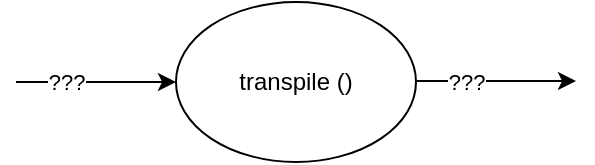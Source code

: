 <mxfile version="14.6.13" type="device" pages="8"><diagram id="Gy4qQUlrS6njtd91zSGY" name="function in dynamic language"><mxGraphModel dx="678" dy="665" grid="1" gridSize="10" guides="1" tooltips="1" connect="1" arrows="1" fold="1" page="1" pageScale="1" pageWidth="1100" pageHeight="850" math="0" shadow="0"><root><mxCell id="0"/><mxCell id="1" parent="0"/><mxCell id="Gx6GIL2h9G1c_L_ldE-8-1" value="transpile ()" style="ellipse;whiteSpace=wrap;html=1;" vertex="1" parent="1"><mxGeometry x="360" y="160" width="120" height="80" as="geometry"/></mxCell><mxCell id="Gx6GIL2h9G1c_L_ldE-8-2" value="" style="endArrow=classic;html=1;entryX=0;entryY=0.5;entryDx=0;entryDy=0;" edge="1" parent="1" target="Gx6GIL2h9G1c_L_ldE-8-1"><mxGeometry width="50" height="50" relative="1" as="geometry"><mxPoint x="280" y="200" as="sourcePoint"/><mxPoint x="570" y="380" as="targetPoint"/></mxGeometry></mxCell><mxCell id="Gx6GIL2h9G1c_L_ldE-8-3" value="???" style="edgeLabel;html=1;align=center;verticalAlign=middle;resizable=0;points=[];" vertex="1" connectable="0" parent="Gx6GIL2h9G1c_L_ldE-8-2"><mxGeometry x="-0.375" relative="1" as="geometry"><mxPoint as="offset"/></mxGeometry></mxCell><mxCell id="Gx6GIL2h9G1c_L_ldE-8-4" value="" style="endArrow=classic;html=1;entryX=0;entryY=0.5;entryDx=0;entryDy=0;" edge="1" parent="1"><mxGeometry width="50" height="50" relative="1" as="geometry"><mxPoint x="480" y="199.5" as="sourcePoint"/><mxPoint x="560" y="199.5" as="targetPoint"/></mxGeometry></mxCell><mxCell id="Gx6GIL2h9G1c_L_ldE-8-5" value="???" style="edgeLabel;html=1;align=center;verticalAlign=middle;resizable=0;points=[];" vertex="1" connectable="0" parent="Gx6GIL2h9G1c_L_ldE-8-4"><mxGeometry x="-0.375" relative="1" as="geometry"><mxPoint as="offset"/></mxGeometry></mxCell></root></mxGraphModel></diagram><diagram id="jAJsabFCNKqQKl7NZL8R" name="website"><mxGraphModel dx="678" dy="665" grid="1" gridSize="10" guides="1" tooltips="1" connect="1" arrows="1" fold="1" page="1" pageScale="1" pageWidth="1100" pageHeight="850" math="0" shadow="0"><root><mxCell id="gks5ILyF3b48MRqZcwQG-0"/><mxCell id="gks5ILyF3b48MRqZcwQG-1" parent="gks5ILyF3b48MRqZcwQG-0"/><mxCell id="FkCYA9fXx-JmsQBzTOda-6" value="" style="rounded=1;whiteSpace=wrap;html=1;" vertex="1" parent="gks5ILyF3b48MRqZcwQG-1"><mxGeometry x="210" y="120" width="290" height="160" as="geometry"/></mxCell><mxCell id="FkCYA9fXx-JmsQBzTOda-0" value="transpile ()" style="ellipse;whiteSpace=wrap;html=1;" vertex="1" parent="gks5ILyF3b48MRqZcwQG-1"><mxGeometry x="360" y="160" width="120" height="80" as="geometry"/></mxCell><mxCell id="FkCYA9fXx-JmsQBzTOda-1" value="" style="endArrow=classic;html=1;entryX=0;entryY=0.5;entryDx=0;entryDy=0;" edge="1" parent="gks5ILyF3b48MRqZcwQG-1" target="FkCYA9fXx-JmsQBzTOda-5"><mxGeometry width="50" height="50" relative="1" as="geometry"><mxPoint x="120" y="200" as="sourcePoint"/><mxPoint x="570" y="380" as="targetPoint"/></mxGeometry></mxCell><mxCell id="FkCYA9fXx-JmsQBzTOda-2" value="???" style="edgeLabel;html=1;align=center;verticalAlign=middle;resizable=0;points=[];" vertex="1" connectable="0" parent="FkCYA9fXx-JmsQBzTOda-1"><mxGeometry x="-0.375" relative="1" as="geometry"><mxPoint as="offset"/></mxGeometry></mxCell><mxCell id="FkCYA9fXx-JmsQBzTOda-3" value="" style="endArrow=classic;html=1;entryX=0;entryY=0.5;entryDx=0;entryDy=0;" edge="1" parent="gks5ILyF3b48MRqZcwQG-1"><mxGeometry width="50" height="50" relative="1" as="geometry"><mxPoint x="480" y="199.5" as="sourcePoint"/><mxPoint x="560" y="199.5" as="targetPoint"/></mxGeometry></mxCell><mxCell id="FkCYA9fXx-JmsQBzTOda-4" value="???" style="edgeLabel;html=1;align=center;verticalAlign=middle;resizable=0;points=[];" vertex="1" connectable="0" parent="FkCYA9fXx-JmsQBzTOda-3"><mxGeometry x="-0.375" relative="1" as="geometry"><mxPoint as="offset"/></mxGeometry></mxCell><mxCell id="FkCYA9fXx-JmsQBzTOda-7" style="edgeStyle=orthogonalEdgeStyle;rounded=0;orthogonalLoop=1;jettySize=auto;html=1;exitX=1;exitY=0.5;exitDx=0;exitDy=0;entryX=0;entryY=0.5;entryDx=0;entryDy=0;" edge="1" parent="gks5ILyF3b48MRqZcwQG-1" source="FkCYA9fXx-JmsQBzTOda-5" target="FkCYA9fXx-JmsQBzTOda-0"><mxGeometry relative="1" as="geometry"/></mxCell><mxCell id="FkCYA9fXx-JmsQBzTOda-5" value="input validation" style="ellipse;whiteSpace=wrap;html=1;" vertex="1" parent="gks5ILyF3b48MRqZcwQG-1"><mxGeometry x="240" y="165" width="90" height="70" as="geometry"/></mxCell></root></mxGraphModel></diagram><diagram name="IO validation" id="05RRgCl8jGI6WRIp9X49"><mxGraphModel dx="678" dy="665" grid="1" gridSize="10" guides="1" tooltips="1" connect="1" arrows="1" fold="1" page="1" pageScale="1" pageWidth="1100" pageHeight="850" math="0" shadow="0"><root><mxCell id="-noTQrTtWduI7vZAZshH-0"/><mxCell id="-noTQrTtWduI7vZAZshH-1" parent="-noTQrTtWduI7vZAZshH-0"/><mxCell id="-noTQrTtWduI7vZAZshH-2" value="" style="rounded=1;whiteSpace=wrap;html=1;" vertex="1" parent="-noTQrTtWduI7vZAZshH-1"><mxGeometry x="210" y="120" width="440" height="160" as="geometry"/></mxCell><mxCell id="-noTQrTtWduI7vZAZshH-11" style="edgeStyle=orthogonalEdgeStyle;rounded=0;orthogonalLoop=1;jettySize=auto;html=1;exitX=1;exitY=0.5;exitDx=0;exitDy=0;entryX=0;entryY=0.5;entryDx=0;entryDy=0;" edge="1" parent="-noTQrTtWduI7vZAZshH-1" source="-noTQrTtWduI7vZAZshH-3" target="-noTQrTtWduI7vZAZshH-10"><mxGeometry relative="1" as="geometry"/></mxCell><mxCell id="-noTQrTtWduI7vZAZshH-12" value="???" style="edgeLabel;html=1;align=center;verticalAlign=middle;resizable=0;points=[];" vertex="1" connectable="0" parent="-noTQrTtWduI7vZAZshH-11"><mxGeometry x="-0.3" relative="1" as="geometry"><mxPoint as="offset"/></mxGeometry></mxCell><mxCell id="-noTQrTtWduI7vZAZshH-3" value="transpile ()" style="ellipse;whiteSpace=wrap;html=1;" vertex="1" parent="-noTQrTtWduI7vZAZshH-1"><mxGeometry x="360" y="160" width="120" height="80" as="geometry"/></mxCell><mxCell id="-noTQrTtWduI7vZAZshH-4" value="" style="endArrow=classic;html=1;entryX=0;entryY=0.5;entryDx=0;entryDy=0;" edge="1" parent="-noTQrTtWduI7vZAZshH-1" target="-noTQrTtWduI7vZAZshH-9"><mxGeometry width="50" height="50" relative="1" as="geometry"><mxPoint x="120" y="200" as="sourcePoint"/><mxPoint x="570" y="380" as="targetPoint"/></mxGeometry></mxCell><mxCell id="-noTQrTtWduI7vZAZshH-5" value="???" style="edgeLabel;html=1;align=center;verticalAlign=middle;resizable=0;points=[];" vertex="1" connectable="0" parent="-noTQrTtWduI7vZAZshH-4"><mxGeometry x="-0.375" relative="1" as="geometry"><mxPoint as="offset"/></mxGeometry></mxCell><mxCell id="-noTQrTtWduI7vZAZshH-6" value="" style="endArrow=classic;html=1;exitX=1;exitY=0.5;exitDx=0;exitDy=0;" edge="1" parent="-noTQrTtWduI7vZAZshH-1" source="-noTQrTtWduI7vZAZshH-10"><mxGeometry width="50" height="50" relative="1" as="geometry"><mxPoint x="480" y="199.5" as="sourcePoint"/><mxPoint x="800" y="200" as="targetPoint"/></mxGeometry></mxCell><mxCell id="-noTQrTtWduI7vZAZshH-8" style="edgeStyle=orthogonalEdgeStyle;rounded=0;orthogonalLoop=1;jettySize=auto;html=1;exitX=1;exitY=0.5;exitDx=0;exitDy=0;entryX=0;entryY=0.5;entryDx=0;entryDy=0;" edge="1" parent="-noTQrTtWduI7vZAZshH-1" source="-noTQrTtWduI7vZAZshH-9" target="-noTQrTtWduI7vZAZshH-3"><mxGeometry relative="1" as="geometry"/></mxCell><mxCell id="-noTQrTtWduI7vZAZshH-13" style="edgeStyle=orthogonalEdgeStyle;rounded=0;orthogonalLoop=1;jettySize=auto;html=1;exitX=0.5;exitY=1;exitDx=0;exitDy=0;" edge="1" parent="-noTQrTtWduI7vZAZshH-1" source="-noTQrTtWduI7vZAZshH-9"><mxGeometry relative="1" as="geometry"><mxPoint x="285" y="400" as="targetPoint"/></mxGeometry></mxCell><mxCell id="-noTQrTtWduI7vZAZshH-16" value="invalid input" style="edgeLabel;html=1;align=center;verticalAlign=middle;resizable=0;points=[];" vertex="1" connectable="0" parent="-noTQrTtWduI7vZAZshH-13"><mxGeometry x="0.345" y="-1" relative="1" as="geometry"><mxPoint as="offset"/></mxGeometry></mxCell><mxCell id="-noTQrTtWduI7vZAZshH-9" value="input validation" style="ellipse;whiteSpace=wrap;html=1;" vertex="1" parent="-noTQrTtWduI7vZAZshH-1"><mxGeometry x="240" y="165" width="90" height="70" as="geometry"/></mxCell><mxCell id="-noTQrTtWduI7vZAZshH-14" style="edgeStyle=orthogonalEdgeStyle;rounded=0;orthogonalLoop=1;jettySize=auto;html=1;exitX=0.5;exitY=1;exitDx=0;exitDy=0;" edge="1" parent="-noTQrTtWduI7vZAZshH-1" source="-noTQrTtWduI7vZAZshH-10"><mxGeometry relative="1" as="geometry"><mxPoint x="585" y="400" as="targetPoint"/></mxGeometry></mxCell><mxCell id="-noTQrTtWduI7vZAZshH-15" value="invalid output" style="edgeLabel;html=1;align=center;verticalAlign=middle;resizable=0;points=[];" vertex="1" connectable="0" parent="-noTQrTtWduI7vZAZshH-14"><mxGeometry x="0.246" relative="1" as="geometry"><mxPoint as="offset"/></mxGeometry></mxCell><mxCell id="-noTQrTtWduI7vZAZshH-10" value="output validation" style="ellipse;whiteSpace=wrap;html=1;" vertex="1" parent="-noTQrTtWduI7vZAZshH-1"><mxGeometry x="540" y="165" width="90" height="70" as="geometry"/></mxCell></root></mxGraphModel></diagram><diagram name="Type Checking Pipeline" id="Te3yCWNmUcEGWjuR-3iv"><mxGraphModel dx="678" dy="665" grid="1" gridSize="10" guides="1" tooltips="1" connect="1" arrows="1" fold="1" page="1" pageScale="1" pageWidth="1100" pageHeight="850" math="0" shadow="0"><root><mxCell id="C6jshLBwH_Y6ZLCdpaOw-0"/><mxCell id="C6jshLBwH_Y6ZLCdpaOw-1" parent="C6jshLBwH_Y6ZLCdpaOw-0"/><mxCell id="C6jshLBwH_Y6ZLCdpaOw-2" value="" style="rounded=1;whiteSpace=wrap;html=1;" vertex="1" parent="C6jshLBwH_Y6ZLCdpaOw-1"><mxGeometry x="180" y="120" width="170" height="160" as="geometry"/></mxCell><mxCell id="C6jshLBwH_Y6ZLCdpaOw-6" value="" style="endArrow=classic;html=1;entryX=0;entryY=0.5;entryDx=0;entryDy=0;" edge="1" parent="C6jshLBwH_Y6ZLCdpaOw-1" target="VPnn6_zTpvthEUjim8ez-0"><mxGeometry width="50" height="50" relative="1" as="geometry"><mxPoint x="110" y="200" as="sourcePoint"/><mxPoint x="560" y="380" as="targetPoint"/></mxGeometry></mxCell><mxCell id="C6jshLBwH_Y6ZLCdpaOw-7" value="???" style="edgeLabel;html=1;align=center;verticalAlign=middle;resizable=0;points=[];" vertex="1" connectable="0" parent="C6jshLBwH_Y6ZLCdpaOw-6"><mxGeometry x="-0.375" relative="1" as="geometry"><mxPoint as="offset"/></mxGeometry></mxCell><mxCell id="C6jshLBwH_Y6ZLCdpaOw-8" value="" style="endArrow=classic;html=1;exitX=1;exitY=0.5;exitDx=0;exitDy=0;" edge="1" parent="C6jshLBwH_Y6ZLCdpaOw-1" source="VPnn6_zTpvthEUjim8ez-28"><mxGeometry width="50" height="50" relative="1" as="geometry"><mxPoint x="600" y="199.5" as="sourcePoint"/><mxPoint x="960" y="200" as="targetPoint"/></mxGeometry></mxCell><mxCell id="C6jshLBwH_Y6ZLCdpaOw-10" style="edgeStyle=orthogonalEdgeStyle;rounded=0;orthogonalLoop=1;jettySize=auto;html=1;exitX=0.5;exitY=1;exitDx=0;exitDy=0;" edge="1" parent="C6jshLBwH_Y6ZLCdpaOw-1" source="VPnn6_zTpvthEUjim8ez-4"><mxGeometry relative="1" as="geometry"><mxPoint x="265" y="400" as="targetPoint"/></mxGeometry></mxCell><mxCell id="C6jshLBwH_Y6ZLCdpaOw-11" value="invalid input" style="edgeLabel;html=1;align=center;verticalAlign=middle;resizable=0;points=[];" vertex="1" connectable="0" parent="C6jshLBwH_Y6ZLCdpaOw-10"><mxGeometry x="0.345" y="-1" relative="1" as="geometry"><mxPoint x="1" y="-27" as="offset"/></mxGeometry></mxCell><mxCell id="VPnn6_zTpvthEUjim8ez-3" style="edgeStyle=orthogonalEdgeStyle;rounded=0;orthogonalLoop=1;jettySize=auto;html=1;exitX=1;exitY=0.5;exitDx=0;exitDy=0;entryX=0;entryY=0.5;entryDx=0;entryDy=0;fontSize=6;" edge="1" parent="C6jshLBwH_Y6ZLCdpaOw-1" source="C6jshLBwH_Y6ZLCdpaOw-12" target="VPnn6_zTpvthEUjim8ez-2"><mxGeometry relative="1" as="geometry"/></mxCell><mxCell id="VPnn6_zTpvthEUjim8ez-5" style="edgeStyle=orthogonalEdgeStyle;rounded=0;orthogonalLoop=1;jettySize=auto;html=1;exitX=0.5;exitY=1;exitDx=0;exitDy=0;entryX=0.5;entryY=0;entryDx=0;entryDy=0;fontSize=6;" edge="1" parent="C6jshLBwH_Y6ZLCdpaOw-1" source="C6jshLBwH_Y6ZLCdpaOw-12" target="VPnn6_zTpvthEUjim8ez-4"><mxGeometry relative="1" as="geometry"/></mxCell><mxCell id="C6jshLBwH_Y6ZLCdpaOw-12" value="input validation" style="ellipse;whiteSpace=wrap;html=1;" vertex="1" parent="C6jshLBwH_Y6ZLCdpaOw-1"><mxGeometry x="220" y="165" width="90" height="70" as="geometry"/></mxCell><mxCell id="VPnn6_zTpvthEUjim8ez-1" style="edgeStyle=orthogonalEdgeStyle;rounded=0;orthogonalLoop=1;jettySize=auto;html=1;exitX=1;exitY=0.5;exitDx=0;exitDy=0;entryX=0;entryY=0.5;entryDx=0;entryDy=0;fontSize=6;" edge="1" parent="C6jshLBwH_Y6ZLCdpaOw-1" source="VPnn6_zTpvthEUjim8ez-0" target="C6jshLBwH_Y6ZLCdpaOw-12"><mxGeometry relative="1" as="geometry"/></mxCell><mxCell id="VPnn6_zTpvthEUjim8ez-0" value="" style="ellipse;whiteSpace=wrap;html=1;aspect=fixed;fontSize=6;align=left;fillColor=#d5e8d4;strokeColor=#82b366;" vertex="1" parent="C6jshLBwH_Y6ZLCdpaOw-1"><mxGeometry x="160" y="180" width="40" height="40" as="geometry"/></mxCell><mxCell id="VPnn6_zTpvthEUjim8ez-2" value="" style="ellipse;whiteSpace=wrap;html=1;aspect=fixed;fontSize=6;align=left;fillColor=#fff2cc;strokeColor=#d6b656;" vertex="1" parent="C6jshLBwH_Y6ZLCdpaOw-1"><mxGeometry x="330" y="180" width="40" height="40" as="geometry"/></mxCell><mxCell id="VPnn6_zTpvthEUjim8ez-4" value="" style="ellipse;whiteSpace=wrap;html=1;aspect=fixed;fontSize=6;align=left;fillColor=#fff2cc;strokeColor=#d6b656;" vertex="1" parent="C6jshLBwH_Y6ZLCdpaOw-1"><mxGeometry x="245" y="260" width="40" height="40" as="geometry"/></mxCell><mxCell id="VPnn6_zTpvthEUjim8ez-6" value="" style="rounded=1;whiteSpace=wrap;html=1;" vertex="1" parent="C6jshLBwH_Y6ZLCdpaOw-1"><mxGeometry x="440" y="120" width="170" height="160" as="geometry"/></mxCell><mxCell id="VPnn6_zTpvthEUjim8ez-7" value="" style="endArrow=classic;html=1;entryX=0;entryY=0.5;entryDx=0;entryDy=0;exitX=1;exitY=0.5;exitDx=0;exitDy=0;" edge="1" parent="C6jshLBwH_Y6ZLCdpaOw-1" target="VPnn6_zTpvthEUjim8ez-15" source="VPnn6_zTpvthEUjim8ez-2"><mxGeometry width="50" height="50" relative="1" as="geometry"><mxPoint x="290" y="400" as="sourcePoint"/><mxPoint x="740" y="580" as="targetPoint"/></mxGeometry></mxCell><mxCell id="VPnn6_zTpvthEUjim8ez-30" style="edgeStyle=orthogonalEdgeStyle;rounded=0;orthogonalLoop=1;jettySize=auto;html=1;exitX=1;exitY=0.5;exitDx=0;exitDy=0;fontSize=6;" edge="1" parent="C6jshLBwH_Y6ZLCdpaOw-1" source="VPnn6_zTpvthEUjim8ez-13" target="VPnn6_zTpvthEUjim8ez-16"><mxGeometry relative="1" as="geometry"/></mxCell><mxCell id="VPnn6_zTpvthEUjim8ez-13" value="transpile ()" style="ellipse;whiteSpace=wrap;html=1;" vertex="1" parent="C6jshLBwH_Y6ZLCdpaOw-1"><mxGeometry x="480" y="165" width="90" height="70" as="geometry"/></mxCell><mxCell id="VPnn6_zTpvthEUjim8ez-14" style="edgeStyle=orthogonalEdgeStyle;rounded=0;orthogonalLoop=1;jettySize=auto;html=1;exitX=1;exitY=0.5;exitDx=0;exitDy=0;entryX=0;entryY=0.5;entryDx=0;entryDy=0;fontSize=6;" edge="1" parent="C6jshLBwH_Y6ZLCdpaOw-1" source="VPnn6_zTpvthEUjim8ez-15" target="VPnn6_zTpvthEUjim8ez-13"><mxGeometry relative="1" as="geometry"/></mxCell><mxCell id="VPnn6_zTpvthEUjim8ez-15" value="" style="ellipse;whiteSpace=wrap;html=1;aspect=fixed;fontSize=6;align=left;fillColor=#d5e8d4;strokeColor=#82b366;" vertex="1" parent="C6jshLBwH_Y6ZLCdpaOw-1"><mxGeometry x="420" y="180" width="40" height="40" as="geometry"/></mxCell><mxCell id="VPnn6_zTpvthEUjim8ez-16" value="" style="ellipse;whiteSpace=wrap;html=1;aspect=fixed;fontSize=6;align=left;fillColor=#fff2cc;strokeColor=#d6b656;" vertex="1" parent="C6jshLBwH_Y6ZLCdpaOw-1"><mxGeometry x="590" y="180" width="40" height="40" as="geometry"/></mxCell><mxCell id="VPnn6_zTpvthEUjim8ez-18" value="" style="rounded=1;whiteSpace=wrap;html=1;" vertex="1" parent="C6jshLBwH_Y6ZLCdpaOw-1"><mxGeometry x="700" y="120" width="170" height="160" as="geometry"/></mxCell><mxCell id="VPnn6_zTpvthEUjim8ez-19" value="" style="endArrow=classic;html=1;entryX=0;entryY=0.5;entryDx=0;entryDy=0;exitX=1;exitY=0.5;exitDx=0;exitDy=0;" edge="1" parent="C6jshLBwH_Y6ZLCdpaOw-1" target="VPnn6_zTpvthEUjim8ez-27" source="VPnn6_zTpvthEUjim8ez-16"><mxGeometry width="50" height="50" relative="1" as="geometry"><mxPoint x="540" y="500" as="sourcePoint"/><mxPoint x="990" y="680" as="targetPoint"/></mxGeometry></mxCell><mxCell id="VPnn6_zTpvthEUjim8ez-20" value="???" style="edgeLabel;html=1;align=center;verticalAlign=middle;resizable=0;points=[];" vertex="1" connectable="0" parent="VPnn6_zTpvthEUjim8ez-19"><mxGeometry x="-0.375" relative="1" as="geometry"><mxPoint as="offset"/></mxGeometry></mxCell><mxCell id="VPnn6_zTpvthEUjim8ez-21" style="edgeStyle=orthogonalEdgeStyle;rounded=0;orthogonalLoop=1;jettySize=auto;html=1;exitX=0.5;exitY=1;exitDx=0;exitDy=0;" edge="1" parent="C6jshLBwH_Y6ZLCdpaOw-1" source="VPnn6_zTpvthEUjim8ez-29"><mxGeometry relative="1" as="geometry"><mxPoint x="785" y="400" as="targetPoint"/></mxGeometry></mxCell><mxCell id="VPnn6_zTpvthEUjim8ez-22" value="invalid output" style="edgeLabel;html=1;align=center;verticalAlign=middle;resizable=0;points=[];" vertex="1" connectable="0" parent="VPnn6_zTpvthEUjim8ez-21"><mxGeometry x="0.345" y="-1" relative="1" as="geometry"><mxPoint x="1" y="-27" as="offset"/></mxGeometry></mxCell><mxCell id="VPnn6_zTpvthEUjim8ez-23" style="edgeStyle=orthogonalEdgeStyle;rounded=0;orthogonalLoop=1;jettySize=auto;html=1;exitX=1;exitY=0.5;exitDx=0;exitDy=0;entryX=0;entryY=0.5;entryDx=0;entryDy=0;fontSize=6;" edge="1" parent="C6jshLBwH_Y6ZLCdpaOw-1" source="VPnn6_zTpvthEUjim8ez-25" target="VPnn6_zTpvthEUjim8ez-28"><mxGeometry relative="1" as="geometry"/></mxCell><mxCell id="VPnn6_zTpvthEUjim8ez-24" style="edgeStyle=orthogonalEdgeStyle;rounded=0;orthogonalLoop=1;jettySize=auto;html=1;exitX=0.5;exitY=1;exitDx=0;exitDy=0;entryX=0.5;entryY=0;entryDx=0;entryDy=0;fontSize=6;" edge="1" parent="C6jshLBwH_Y6ZLCdpaOw-1" source="VPnn6_zTpvthEUjim8ez-25" target="VPnn6_zTpvthEUjim8ez-29"><mxGeometry relative="1" as="geometry"/></mxCell><mxCell id="VPnn6_zTpvthEUjim8ez-25" value="output validation" style="ellipse;whiteSpace=wrap;html=1;" vertex="1" parent="C6jshLBwH_Y6ZLCdpaOw-1"><mxGeometry x="740" y="165" width="90" height="70" as="geometry"/></mxCell><mxCell id="VPnn6_zTpvthEUjim8ez-26" style="edgeStyle=orthogonalEdgeStyle;rounded=0;orthogonalLoop=1;jettySize=auto;html=1;exitX=1;exitY=0.5;exitDx=0;exitDy=0;entryX=0;entryY=0.5;entryDx=0;entryDy=0;fontSize=6;" edge="1" parent="C6jshLBwH_Y6ZLCdpaOw-1" source="VPnn6_zTpvthEUjim8ez-27" target="VPnn6_zTpvthEUjim8ez-25"><mxGeometry relative="1" as="geometry"/></mxCell><mxCell id="VPnn6_zTpvthEUjim8ez-27" value="" style="ellipse;whiteSpace=wrap;html=1;aspect=fixed;fontSize=6;align=left;fillColor=#d5e8d4;strokeColor=#82b366;" vertex="1" parent="C6jshLBwH_Y6ZLCdpaOw-1"><mxGeometry x="680" y="180" width="40" height="40" as="geometry"/></mxCell><mxCell id="VPnn6_zTpvthEUjim8ez-28" value="" style="ellipse;whiteSpace=wrap;html=1;aspect=fixed;fontSize=6;align=left;fillColor=#fff2cc;strokeColor=#d6b656;" vertex="1" parent="C6jshLBwH_Y6ZLCdpaOw-1"><mxGeometry x="850" y="180" width="40" height="40" as="geometry"/></mxCell><mxCell id="VPnn6_zTpvthEUjim8ez-29" value="" style="ellipse;whiteSpace=wrap;html=1;aspect=fixed;fontSize=6;align=left;fillColor=#fff2cc;strokeColor=#d6b656;" vertex="1" parent="C6jshLBwH_Y6ZLCdpaOw-1"><mxGeometry x="765" y="260" width="40" height="40" as="geometry"/></mxCell></root></mxGraphModel></diagram><diagram name="Copy of Type Checking Pipeline" id="NvjAGKI_gf86kaq1BN5_"><mxGraphModel dx="678" dy="665" grid="1" gridSize="10" guides="1" tooltips="1" connect="1" arrows="1" fold="1" page="1" pageScale="1" pageWidth="1100" pageHeight="850" math="0" shadow="0"><root><mxCell id="F4CAMciF7VT2STy_s1Hb-0"/><mxCell id="F4CAMciF7VT2STy_s1Hb-1" parent="F4CAMciF7VT2STy_s1Hb-0"/><mxCell id="F4CAMciF7VT2STy_s1Hb-15" value="" style="rounded=1;whiteSpace=wrap;html=1;" vertex="1" parent="F4CAMciF7VT2STy_s1Hb-1"><mxGeometry x="440" y="120" width="170" height="160" as="geometry"/></mxCell><mxCell id="F4CAMciF7VT2STy_s1Hb-17" style="edgeStyle=orthogonalEdgeStyle;rounded=0;orthogonalLoop=1;jettySize=auto;html=1;exitX=1;exitY=0.5;exitDx=0;exitDy=0;fontSize=6;" edge="1" parent="F4CAMciF7VT2STy_s1Hb-1" source="F4CAMciF7VT2STy_s1Hb-18" target="F4CAMciF7VT2STy_s1Hb-21"><mxGeometry relative="1" as="geometry"/></mxCell><mxCell id="F4CAMciF7VT2STy_s1Hb-18" value="transpile ()" style="ellipse;whiteSpace=wrap;html=1;" vertex="1" parent="F4CAMciF7VT2STy_s1Hb-1"><mxGeometry x="480" y="165" width="90" height="70" as="geometry"/></mxCell><mxCell id="F4CAMciF7VT2STy_s1Hb-19" style="edgeStyle=orthogonalEdgeStyle;rounded=0;orthogonalLoop=1;jettySize=auto;html=1;exitX=1;exitY=0.5;exitDx=0;exitDy=0;entryX=0;entryY=0.5;entryDx=0;entryDy=0;fontSize=6;" edge="1" parent="F4CAMciF7VT2STy_s1Hb-1" source="F4CAMciF7VT2STy_s1Hb-20" target="F4CAMciF7VT2STy_s1Hb-18"><mxGeometry relative="1" as="geometry"/></mxCell><mxCell id="F4CAMciF7VT2STy_s1Hb-20" value="" style="ellipse;whiteSpace=wrap;html=1;aspect=fixed;fontSize=6;align=left;fillColor=#d5e8d4;strokeColor=#82b366;" vertex="1" parent="F4CAMciF7VT2STy_s1Hb-1"><mxGeometry x="420" y="180" width="40" height="40" as="geometry"/></mxCell><mxCell id="F4CAMciF7VT2STy_s1Hb-21" value="" style="ellipse;whiteSpace=wrap;html=1;aspect=fixed;fontSize=6;align=left;fillColor=#fff2cc;strokeColor=#d6b656;" vertex="1" parent="F4CAMciF7VT2STy_s1Hb-1"><mxGeometry x="590" y="180" width="40" height="40" as="geometry"/></mxCell></root></mxGraphModel></diagram><diagram name="Hierarchical Structured Messages" id="8N1m2swnqq0fUbHb_h9D"><mxGraphModel dx="678" dy="665" grid="1" gridSize="10" guides="1" tooltips="1" connect="1" arrows="1" fold="1" page="1" pageScale="1" pageWidth="1100" pageHeight="850" math="0" shadow="0"><root><mxCell id="7RZuSblErFz4rhwpJpkB-0"/><mxCell id="7RZuSblErFz4rhwpJpkB-1" parent="7RZuSblErFz4rhwpJpkB-0"/><mxCell id="7RZuSblErFz4rhwpJpkB-2" value="" style="rounded=1;whiteSpace=wrap;html=1;" vertex="1" parent="7RZuSblErFz4rhwpJpkB-1"><mxGeometry x="440" y="120" width="170" height="160" as="geometry"/></mxCell><mxCell id="7RZuSblErFz4rhwpJpkB-6" value="" style="ellipse;whiteSpace=wrap;html=1;aspect=fixed;fontSize=6;align=left;fillColor=#d5e8d4;strokeColor=#82b366;" vertex="1" parent="7RZuSblErFz4rhwpJpkB-1"><mxGeometry x="420" y="180" width="40" height="40" as="geometry"/></mxCell><mxCell id="7RZuSblErFz4rhwpJpkB-7" value="" style="ellipse;whiteSpace=wrap;html=1;aspect=fixed;fontSize=6;align=left;fillColor=#fff2cc;strokeColor=#d6b656;" vertex="1" parent="7RZuSblErFz4rhwpJpkB-1"><mxGeometry x="590" y="180" width="40" height="40" as="geometry"/></mxCell></root></mxGraphModel></diagram><diagram name="Prerequisites" id="p6vyJOhsdobLaBPZeG6U"><mxGraphModel dx="887" dy="624" grid="1" gridSize="10" guides="1" tooltips="1" connect="1" arrows="1" fold="1" page="1" pageScale="1" pageWidth="1100" pageHeight="850" math="0" shadow="0"><root><mxCell id="3T6xqDzT_JXipIbOr524-0"/><mxCell id="3T6xqDzT_JXipIbOr524-1" parent="3T6xqDzT_JXipIbOr524-0"/><mxCell id="3T6xqDzT_JXipIbOr524-2" value="" style="rounded=1;whiteSpace=wrap;html=1;" vertex="1" parent="3T6xqDzT_JXipIbOr524-1"><mxGeometry x="210" y="120" width="440" height="160" as="geometry"/></mxCell><mxCell id="3T6xqDzT_JXipIbOr524-3" style="edgeStyle=orthogonalEdgeStyle;rounded=0;orthogonalLoop=1;jettySize=auto;html=1;exitX=1;exitY=0.5;exitDx=0;exitDy=0;entryX=0;entryY=0.5;entryDx=0;entryDy=0;" edge="1" parent="3T6xqDzT_JXipIbOr524-1" source="3T6xqDzT_JXipIbOr524-5" target="3T6xqDzT_JXipIbOr524-15"><mxGeometry relative="1" as="geometry"/></mxCell><mxCell id="3T6xqDzT_JXipIbOr524-4" value="???" style="edgeLabel;html=1;align=center;verticalAlign=middle;resizable=0;points=[];" vertex="1" connectable="0" parent="3T6xqDzT_JXipIbOr524-3"><mxGeometry x="-0.3" relative="1" as="geometry"><mxPoint as="offset"/></mxGeometry></mxCell><mxCell id="3T6xqDzT_JXipIbOr524-16" style="edgeStyle=orthogonalEdgeStyle;rounded=0;orthogonalLoop=1;jettySize=auto;html=1;exitX=1;exitY=1;exitDx=0;exitDy=0;entryX=0;entryY=1;entryDx=0;entryDy=0;" edge="1" parent="3T6xqDzT_JXipIbOr524-1" source="3T6xqDzT_JXipIbOr524-5" target="3T6xqDzT_JXipIbOr524-15"><mxGeometry relative="1" as="geometry"/></mxCell><mxCell id="3T6xqDzT_JXipIbOr524-17" style="edgeStyle=orthogonalEdgeStyle;rounded=0;orthogonalLoop=1;jettySize=auto;html=1;exitX=0.5;exitY=1;exitDx=0;exitDy=0;entryX=0.5;entryY=1;entryDx=0;entryDy=0;" edge="1" parent="3T6xqDzT_JXipIbOr524-1" source="3T6xqDzT_JXipIbOr524-5" target="3T6xqDzT_JXipIbOr524-15"><mxGeometry relative="1" as="geometry"/></mxCell><mxCell id="3T6xqDzT_JXipIbOr524-5" value="transpile ()" style="ellipse;whiteSpace=wrap;html=1;" vertex="1" parent="3T6xqDzT_JXipIbOr524-1"><mxGeometry x="360" y="160" width="120" height="80" as="geometry"/></mxCell><mxCell id="3T6xqDzT_JXipIbOr524-6" value="" style="endArrow=classic;html=1;entryX=0;entryY=0.5;entryDx=0;entryDy=0;" edge="1" parent="3T6xqDzT_JXipIbOr524-1" target="3T6xqDzT_JXipIbOr524-12"><mxGeometry width="50" height="50" relative="1" as="geometry"><mxPoint x="120" y="200" as="sourcePoint"/><mxPoint x="570" y="380" as="targetPoint"/></mxGeometry></mxCell><mxCell id="3T6xqDzT_JXipIbOr524-7" value="???" style="edgeLabel;html=1;align=center;verticalAlign=middle;resizable=0;points=[];" vertex="1" connectable="0" parent="3T6xqDzT_JXipIbOr524-6"><mxGeometry x="-0.375" relative="1" as="geometry"><mxPoint as="offset"/></mxGeometry></mxCell><mxCell id="3T6xqDzT_JXipIbOr524-8" value="" style="endArrow=classic;html=1;exitX=1;exitY=0.5;exitDx=0;exitDy=0;" edge="1" parent="3T6xqDzT_JXipIbOr524-1" source="3T6xqDzT_JXipIbOr524-15"><mxGeometry width="50" height="50" relative="1" as="geometry"><mxPoint x="480" y="199.5" as="sourcePoint"/><mxPoint x="800" y="200" as="targetPoint"/></mxGeometry></mxCell><mxCell id="3T6xqDzT_JXipIbOr524-9" style="edgeStyle=orthogonalEdgeStyle;rounded=0;orthogonalLoop=1;jettySize=auto;html=1;exitX=1;exitY=0.5;exitDx=0;exitDy=0;entryX=0;entryY=0.5;entryDx=0;entryDy=0;" edge="1" parent="3T6xqDzT_JXipIbOr524-1" source="3T6xqDzT_JXipIbOr524-12" target="3T6xqDzT_JXipIbOr524-5"><mxGeometry relative="1" as="geometry"/></mxCell><mxCell id="3T6xqDzT_JXipIbOr524-10" style="edgeStyle=orthogonalEdgeStyle;rounded=0;orthogonalLoop=1;jettySize=auto;html=1;exitX=0.5;exitY=1;exitDx=0;exitDy=0;" edge="1" parent="3T6xqDzT_JXipIbOr524-1" source="3T6xqDzT_JXipIbOr524-12"><mxGeometry relative="1" as="geometry"><mxPoint x="285" y="400" as="targetPoint"/></mxGeometry></mxCell><mxCell id="3T6xqDzT_JXipIbOr524-11" value="invalid input" style="edgeLabel;html=1;align=center;verticalAlign=middle;resizable=0;points=[];" vertex="1" connectable="0" parent="3T6xqDzT_JXipIbOr524-10"><mxGeometry x="0.345" y="-1" relative="1" as="geometry"><mxPoint as="offset"/></mxGeometry></mxCell><mxCell id="3T6xqDzT_JXipIbOr524-12" value="input validation" style="ellipse;whiteSpace=wrap;html=1;" vertex="1" parent="3T6xqDzT_JXipIbOr524-1"><mxGeometry x="240" y="165" width="90" height="70" as="geometry"/></mxCell><mxCell id="3T6xqDzT_JXipIbOr524-13" style="edgeStyle=orthogonalEdgeStyle;rounded=0;orthogonalLoop=1;jettySize=auto;html=1;exitX=1;exitY=1;exitDx=0;exitDy=0;" edge="1" parent="3T6xqDzT_JXipIbOr524-1" source="3T6xqDzT_JXipIbOr524-15"><mxGeometry relative="1" as="geometry"><mxPoint x="617" y="400" as="targetPoint"/></mxGeometry></mxCell><mxCell id="3T6xqDzT_JXipIbOr524-14" value="invalid output" style="edgeLabel;html=1;align=center;verticalAlign=middle;resizable=0;points=[];" vertex="1" connectable="0" parent="3T6xqDzT_JXipIbOr524-13"><mxGeometry x="0.246" relative="1" as="geometry"><mxPoint as="offset"/></mxGeometry></mxCell><mxCell id="3T6xqDzT_JXipIbOr524-15" value="output validation" style="ellipse;whiteSpace=wrap;html=1;" vertex="1" parent="3T6xqDzT_JXipIbOr524-1"><mxGeometry x="540" y="165" width="90" height="70" as="geometry"/></mxCell></root></mxGraphModel></diagram><diagram id="Z1dJ-WXh5AkEQxKOFSDX" name="As Component"><mxGraphModel dx="948" dy="413" grid="1" gridSize="10" guides="1" tooltips="1" connect="1" arrows="1" fold="1" page="1" pageScale="1" pageWidth="1100" pageHeight="850" math="0" shadow="0"><root><mxCell id="M7A0zoygNsgk2I21zjPj-0"/><mxCell id="M7A0zoygNsgk2I21zjPj-1" parent="M7A0zoygNsgk2I21zjPj-0"/><mxCell id="M7A0zoygNsgk2I21zjPj-2" value="&lt;div style=&quot;font-size: 6px;&quot;&gt;function transpile (src, grammarName, grammars, fmt) {&lt;/div&gt;&lt;div style=&quot;font-size: 6px;&quot;&gt;&amp;nbsp; &amp;nbsp; [matchsuccess, grammar, cst, errormessage] = patternmatch (src, grammarName, grammars);&lt;/div&gt;&lt;div style=&quot;font-size: 6px;&quot;&gt;&amp;nbsp; &amp;nbsp; if (!matchsuccess) {&lt;/div&gt;&lt;div style=&quot;font-size: 6px;&quot;&gt;&amp;nbsp; &amp;nbsp; &amp;nbsp; &amp;nbsp; return [false, &quot;&quot;, &quot;pattern matching error&amp;lt;br&amp;gt;&amp;lt;br&amp;gt;&quot; + errormessage];&lt;/div&gt;&lt;div style=&quot;font-size: 6px;&quot;&gt;&amp;nbsp; &amp;nbsp; } else {&lt;/div&gt;&lt;div style=&quot;font-size: 6px;&quot;&gt;&amp;nbsp; &amp;nbsp; &amp;nbsp; &amp;nbsp; [success, semanticsFunctionsAsString] = fmtjs (fmt);&lt;/div&gt;&lt;div style=&quot;font-size: 6px;&quot;&gt;&amp;nbsp; &amp;nbsp; &amp;nbsp; &amp;nbsp; var evalableSemanticsFunctions = '(' + semanticsFunctionsAsString + ')';&lt;/div&gt;&lt;div style=&quot;font-size: 6px;&quot;&gt;&amp;nbsp; &amp;nbsp; &amp;nbsp; &amp;nbsp; var sem = grammar.createSemantics ();&lt;/div&gt;&lt;div style=&quot;font-size: 6px;&quot;&gt;&amp;nbsp; &amp;nbsp; &amp;nbsp; &amp;nbsp; try {&lt;/div&gt;&lt;div style=&quot;font-size: 6px;&quot;&gt;&amp;nbsp; &amp;nbsp; &amp;nbsp; &amp;nbsp; &amp;nbsp; &amp;nbsp; semobj = eval (evalableSemanticsFunctions);&lt;/div&gt;&lt;div style=&quot;font-size: 6px;&quot;&gt;&amp;nbsp; &amp;nbsp; &amp;nbsp; &amp;nbsp; } catch (err) {&lt;/div&gt;&lt;div style=&quot;font-size: 6px;&quot;&gt;&amp;nbsp; &amp;nbsp; &amp;nbsp; &amp;nbsp; &amp;nbsp; &amp;nbsp; return [false, null, 'error compiling .fmt specification&amp;lt;br&amp;gt;&amp;lt;br&amp;gt;' + err.message + ' ' + semanticsFunctionsAsString];&lt;/div&gt;&lt;div style=&quot;font-size: 6px;&quot;&gt;&amp;nbsp; &amp;nbsp; &amp;nbsp; &amp;nbsp; }&lt;/div&gt;&lt;div style=&quot;font-size: 6px;&quot;&gt;&amp;nbsp; &amp;nbsp; &amp;nbsp; &amp;nbsp; try {&lt;/div&gt;&lt;div style=&quot;font-size: 6px;&quot;&gt;&amp;nbsp; &amp;nbsp; &amp;nbsp; &amp;nbsp; &amp;nbsp; &amp;nbsp; sem.addOperation (&quot;_fmt&quot;, semobj);&lt;/div&gt;&lt;div style=&quot;font-size: 6px;&quot;&gt;&amp;nbsp; &amp;nbsp; &amp;nbsp; &amp;nbsp; } catch (err) {&lt;/div&gt;&lt;div style=&quot;font-size: 6px;&quot;&gt;&amp;nbsp; &amp;nbsp; &amp;nbsp; &amp;nbsp; &amp;nbsp; &amp;nbsp; return [false, null, &quot;error in .fmt specifcation&amp;lt;br&amp;gt;&amp;lt;br&amp;gt;&quot; + err.message];&lt;/div&gt;&lt;div style=&quot;font-size: 6px;&quot;&gt;&amp;nbsp; &amp;nbsp; &amp;nbsp; &amp;nbsp; }&lt;/div&gt;&lt;div style=&quot;font-size: 6px;&quot;&gt;&amp;nbsp; &amp;nbsp; &amp;nbsp; &amp;nbsp; var generatedFmtWalker = sem (cst);&lt;/div&gt;&lt;div style=&quot;font-size: 6px;&quot;&gt;&amp;nbsp; &amp;nbsp; &amp;nbsp; &amp;nbsp; try {&lt;/div&gt;&lt;div style=&quot;font-size: 6px;&quot;&gt;&amp;nbsp; &amp;nbsp; &amp;nbsp; &amp;nbsp; &amp;nbsp; &amp;nbsp; //tracing = true;&lt;/div&gt;&lt;div style=&quot;font-size: 6px;&quot;&gt;&amp;nbsp; &amp;nbsp; &amp;nbsp; &amp;nbsp; &amp;nbsp; &amp;nbsp; var generated = generatedFmtWalker._fmt ();&lt;/div&gt;&lt;div style=&quot;font-size: 6px;&quot;&gt;&amp;nbsp; &amp;nbsp; &amp;nbsp; &amp;nbsp; } catch (err) {&lt;/div&gt;&lt;div style=&quot;font-size: 6px;&quot;&gt;&amp;nbsp; &amp;nbsp; &amp;nbsp; &amp;nbsp; &amp;nbsp; &amp;nbsp; return [false, generated];&lt;/div&gt;&lt;div style=&quot;font-size: 6px;&quot;&gt;&amp;nbsp; &amp;nbsp; &amp;nbsp; &amp;nbsp; }&lt;/div&gt;&lt;div style=&quot;font-size: 6px;&quot;&gt;&amp;nbsp; &amp;nbsp; &amp;nbsp; &amp;nbsp; return [true, generated];&lt;/div&gt;&lt;div style=&quot;font-size: 6px;&quot;&gt;&amp;nbsp; &amp;nbsp; }&lt;/div&gt;&lt;div style=&quot;font-size: 6px;&quot;&gt;}&lt;/div&gt;&lt;div style=&quot;font-size: 6px;&quot;&gt;&lt;br style=&quot;font-size: 6px;&quot;&gt;&lt;/div&gt;&lt;div style=&quot;font-size: 6px;&quot;&gt;&lt;br style=&quot;font-size: 6px;&quot;&gt;&lt;/div&gt;&lt;div style=&quot;font-size: 6px;&quot;&gt;function patternmatch (src, grammarName, grammars) {&lt;/div&gt;&lt;div style=&quot;font-size: 6px;&quot;&gt;&amp;nbsp; &amp;nbsp; try {&lt;/div&gt;&lt;div style=&quot;font-size: 6px;&quot;&gt;&amp;nbsp; &amp;nbsp; &amp;nbsp; &amp;nbsp; var grammarSpecs = ohm.grammars (grammars);&lt;/div&gt;&lt;div style=&quot;font-size: 6px;&quot;&gt;&amp;nbsp; &amp;nbsp; } catch (err) {&lt;/div&gt;&lt;div style=&quot;font-size: 6px;&quot;&gt;&amp;nbsp; &amp;nbsp; &amp;nbsp; &amp;nbsp; return [false, undefined, undefined, err.message];&lt;/div&gt;&lt;div style=&quot;font-size: 6px;&quot;&gt;&amp;nbsp; &amp;nbsp; }&lt;/div&gt;&lt;div style=&quot;font-size: 6px;&quot;&gt;&amp;nbsp; &amp;nbsp; try {&lt;/div&gt;&lt;div style=&quot;font-size: 6px;&quot;&gt;&amp;nbsp; &amp;nbsp; &amp;nbsp; &amp;nbsp; var grammar = grammarSpecs [grammarName];&lt;/div&gt;&lt;div style=&quot;font-size: 6px;&quot;&gt;&amp;nbsp; &amp;nbsp; } catch (err) {&lt;/div&gt;&lt;div style=&quot;font-size: 6px;&quot;&gt;&amp;nbsp; &amp;nbsp; &amp;nbsp; &amp;nbsp; return [false, undefined, undefined, `grammar ${grammarName} not found in given grammars`];&lt;/div&gt;&lt;div style=&quot;font-size: 6px;&quot;&gt;&amp;nbsp; &amp;nbsp; }&lt;/div&gt;&lt;div style=&quot;font-size: 6px;&quot;&gt;&amp;nbsp; &amp;nbsp; if (grammar === undefined) {&lt;/div&gt;&lt;div style=&quot;font-size: 6px;&quot;&gt;&amp;nbsp; &amp;nbsp; &amp;nbsp; &amp;nbsp; return [false, undefined, undefined, `grammar '${grammarName}' not found in given grammars`];&lt;/div&gt;&lt;div style=&quot;font-size: 6px;&quot;&gt;&amp;nbsp; &amp;nbsp; }&lt;/div&gt;&lt;div style=&quot;font-size: 6px;&quot;&gt;&lt;br style=&quot;font-size: 6px;&quot;&gt;&lt;/div&gt;&lt;div style=&quot;font-size: 6px;&quot;&gt;&amp;nbsp; &amp;nbsp; try {&lt;/div&gt;&lt;div style=&quot;font-size: 6px;&quot;&gt;&amp;nbsp; &amp;nbsp; &amp;nbsp; &amp;nbsp; var cst = grammar.match (src);&lt;/div&gt;&lt;div style=&quot;font-size: 6px;&quot;&gt;&amp;nbsp; &amp;nbsp; } catch (err) {&lt;/div&gt;&lt;div style=&quot;font-size: 6px;&quot;&gt;&amp;nbsp; &amp;nbsp; &amp;nbsp; &amp;nbsp; return [false, undefined, undefined, err.message];&lt;/div&gt;&lt;div style=&quot;font-size: 6px;&quot;&gt;&amp;nbsp; &amp;nbsp; }&lt;/div&gt;&lt;div style=&quot;font-size: 6px;&quot;&gt;&amp;nbsp; &amp;nbsp; return [true, grammar, cst, &quot;&quot;];&lt;/div&gt;&lt;div style=&quot;font-size: 6px;&quot;&gt;}&lt;/div&gt;&lt;div style=&quot;font-size: 6px;&quot;&gt;&lt;br style=&quot;font-size: 6px;&quot;&gt;&lt;/div&gt;" style="rounded=1;whiteSpace=wrap;html=1;align=left;verticalAlign=top;fontSize=6;spacingTop=32;spacingLeft=16;" vertex="1" parent="M7A0zoygNsgk2I21zjPj-1"><mxGeometry x="280" y="160" width="390" height="440" as="geometry"/></mxCell><mxCell id="M7A0zoygNsgk2I21zjPj-3" value="" style="ellipse;whiteSpace=wrap;html=1;aspect=fixed;fontSize=6;align=left;fillColor=#d5e8d4;strokeColor=#82b366;" vertex="1" parent="M7A0zoygNsgk2I21zjPj-1"><mxGeometry x="260" y="340" width="40" height="40" as="geometry"/></mxCell><mxCell id="M7A0zoygNsgk2I21zjPj-4" value="" style="ellipse;whiteSpace=wrap;html=1;aspect=fixed;fontSize=6;align=left;fillColor=#fff2cc;strokeColor=#d6b656;" vertex="1" parent="M7A0zoygNsgk2I21zjPj-1"><mxGeometry x="650" y="340" width="40" height="40" as="geometry"/></mxCell><mxCell id="M7A0zoygNsgk2I21zjPj-5" value="" style="ellipse;whiteSpace=wrap;html=1;aspect=fixed;fontSize=6;align=left;fillColor=#fff2cc;strokeColor=#d6b656;" vertex="1" parent="M7A0zoygNsgk2I21zjPj-1"><mxGeometry x="650" y="390" width="40" height="40" as="geometry"/></mxCell><mxCell id="M7A0zoygNsgk2I21zjPj-6" value="" style="ellipse;whiteSpace=wrap;html=1;aspect=fixed;fontSize=6;align=left;fillColor=#fff2cc;strokeColor=#d6b656;" vertex="1" parent="M7A0zoygNsgk2I21zjPj-1"><mxGeometry x="650" y="440" width="40" height="40" as="geometry"/></mxCell></root></mxGraphModel></diagram></mxfile>